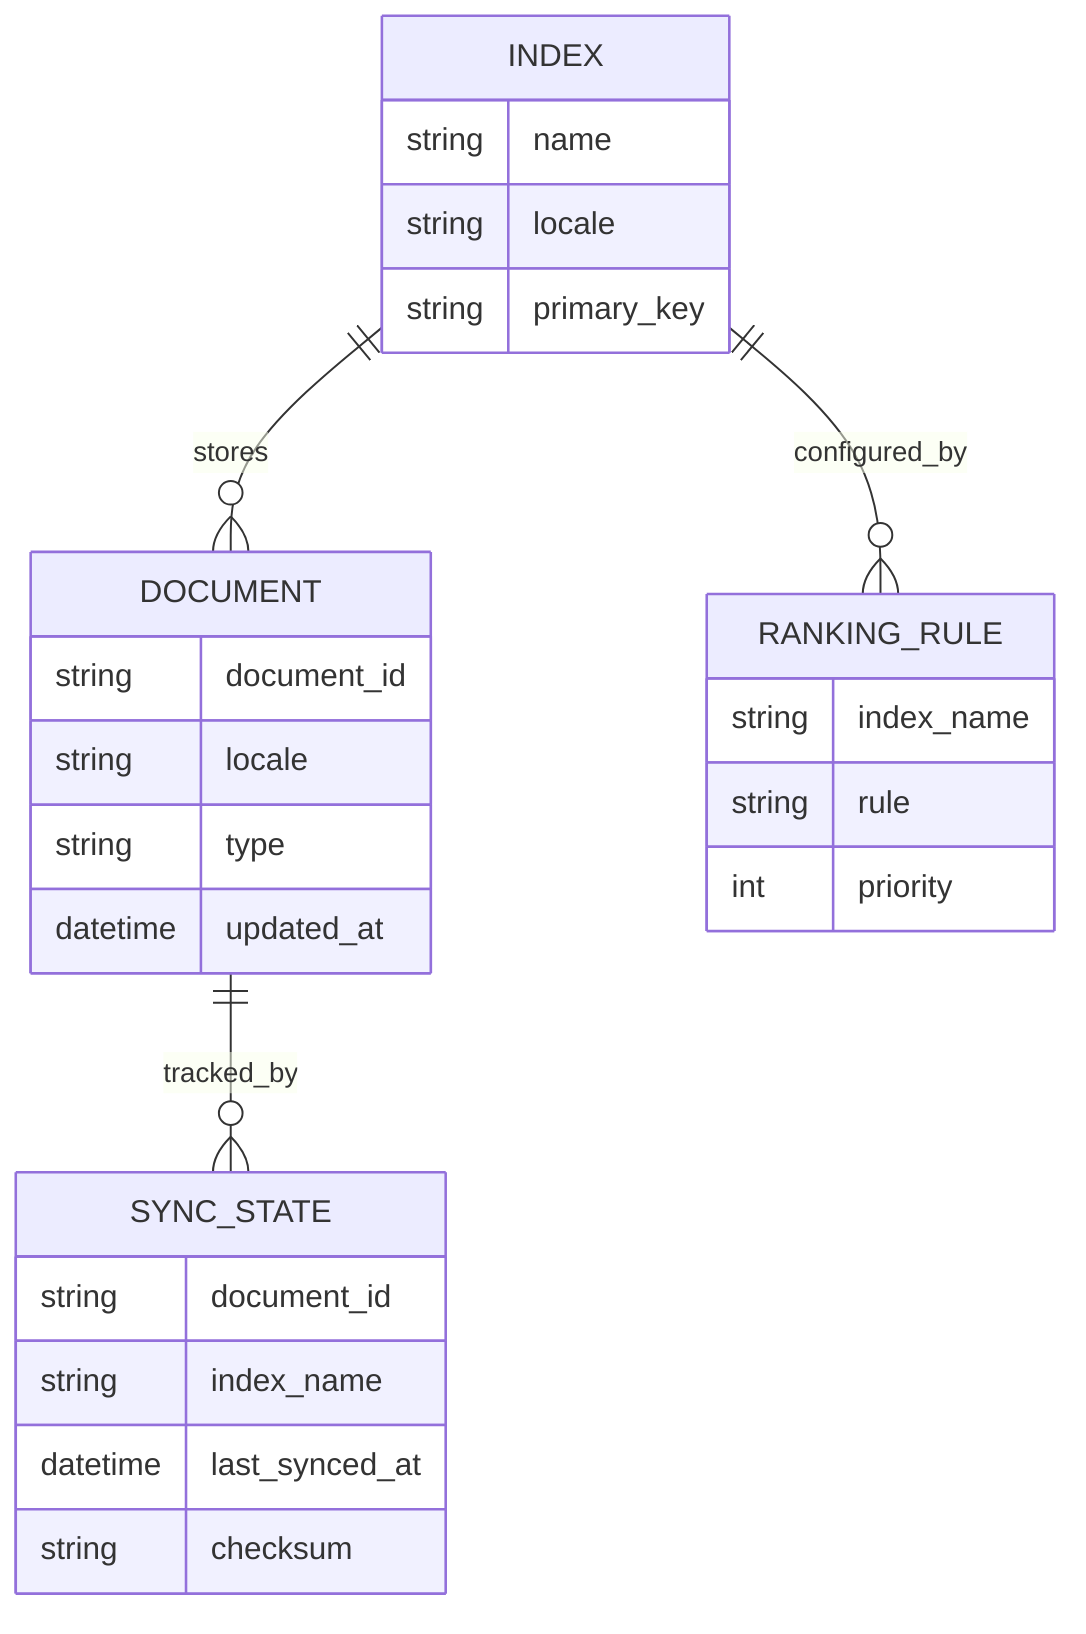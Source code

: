 erDiagram
    INDEX {
        string name
        string locale
        string primary_key
    }
    DOCUMENT {
        string document_id
        string locale
        string type
        datetime updated_at
    }
    RANKING_RULE {
        string index_name
        string rule
        int priority
    }
    SYNC_STATE {
        string document_id
        string index_name
        datetime last_synced_at
        string checksum
    }
    INDEX ||--o{ DOCUMENT : stores
    INDEX ||--o{ RANKING_RULE : configured_by
    DOCUMENT ||--o{ SYNC_STATE : tracked_by